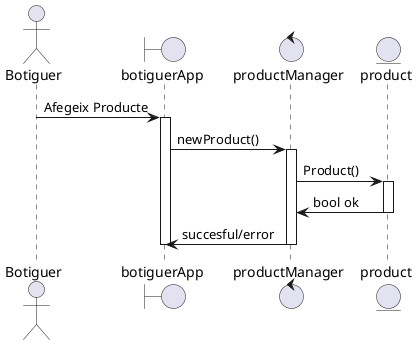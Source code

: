 @startuml
actor Botiguer as b
boundary botiguerApp as a 
control productManager as m 
entity product as p

b -> a : Afegeix Producte 
activate a
a -> m : newProduct()
activate m 
m -> p : Product() 
activate p 
p -> m : bool ok 
deactivate p 
m -> a : succesful/error
deactivate m 
deactivate a 


@enduml

